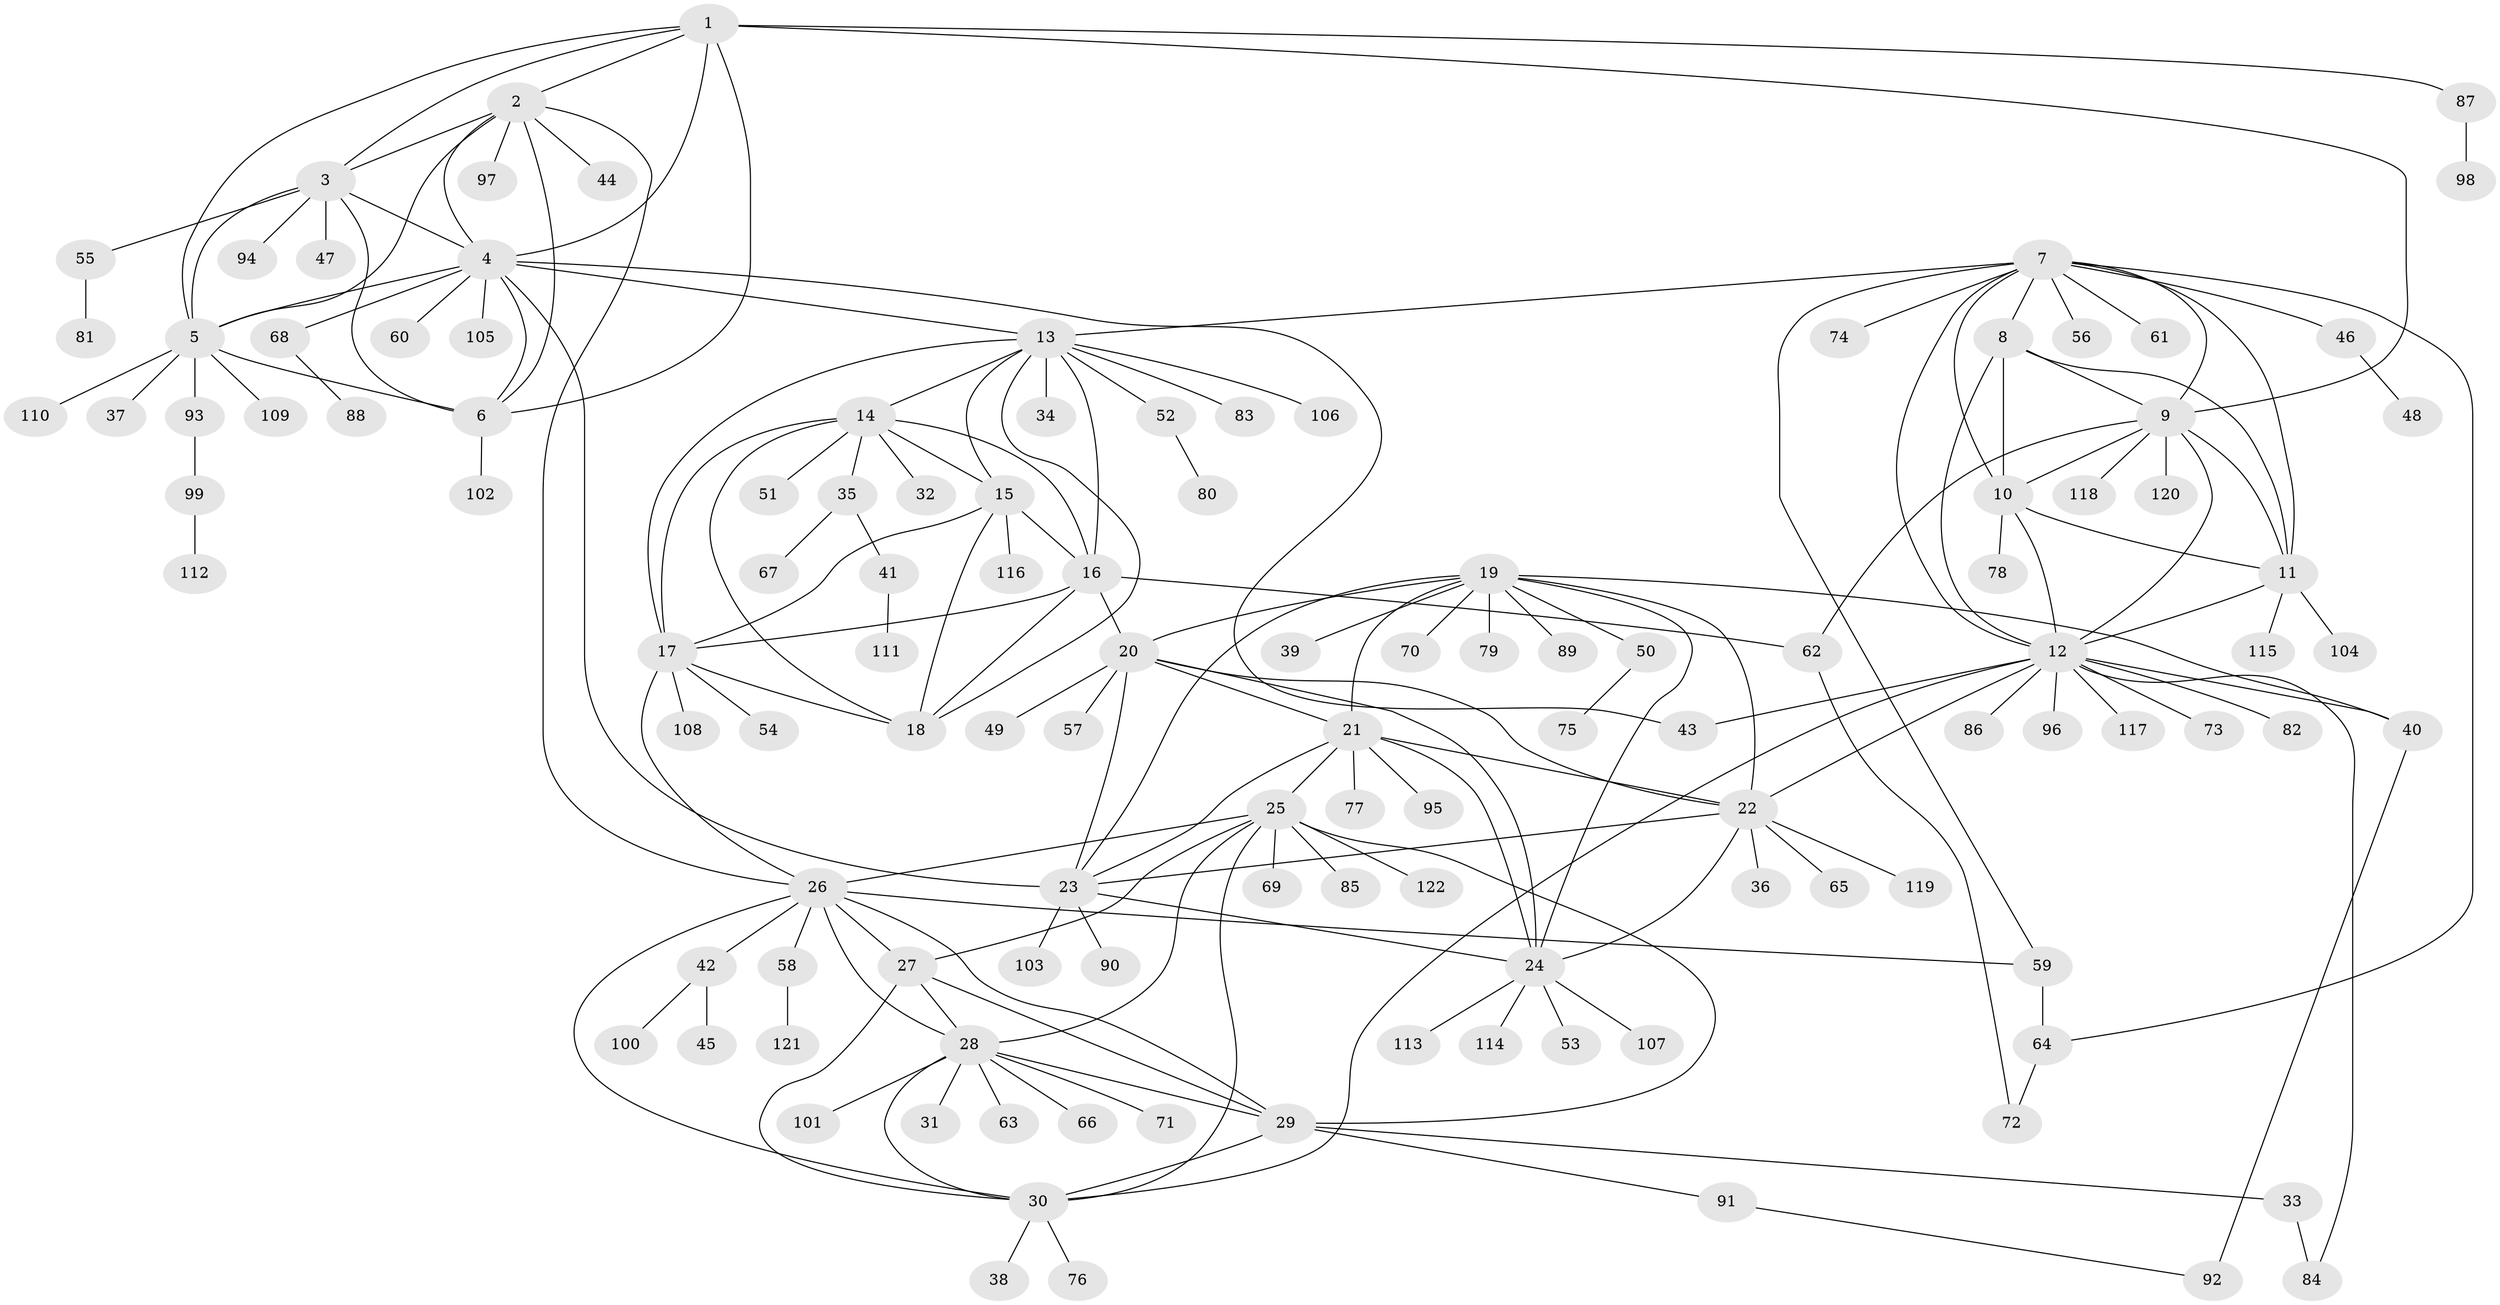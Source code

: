 // coarse degree distribution, {4: 0.027777777777777776, 2: 0.05555555555555555, 6: 0.05555555555555555, 3: 0.027777777777777776, 1: 0.75, 16: 0.027777777777777776, 7: 0.027777777777777776, 9: 0.027777777777777776}
// Generated by graph-tools (version 1.1) at 2025/59/03/04/25 21:59:11]
// undirected, 122 vertices, 185 edges
graph export_dot {
graph [start="1"]
  node [color=gray90,style=filled];
  1;
  2;
  3;
  4;
  5;
  6;
  7;
  8;
  9;
  10;
  11;
  12;
  13;
  14;
  15;
  16;
  17;
  18;
  19;
  20;
  21;
  22;
  23;
  24;
  25;
  26;
  27;
  28;
  29;
  30;
  31;
  32;
  33;
  34;
  35;
  36;
  37;
  38;
  39;
  40;
  41;
  42;
  43;
  44;
  45;
  46;
  47;
  48;
  49;
  50;
  51;
  52;
  53;
  54;
  55;
  56;
  57;
  58;
  59;
  60;
  61;
  62;
  63;
  64;
  65;
  66;
  67;
  68;
  69;
  70;
  71;
  72;
  73;
  74;
  75;
  76;
  77;
  78;
  79;
  80;
  81;
  82;
  83;
  84;
  85;
  86;
  87;
  88;
  89;
  90;
  91;
  92;
  93;
  94;
  95;
  96;
  97;
  98;
  99;
  100;
  101;
  102;
  103;
  104;
  105;
  106;
  107;
  108;
  109;
  110;
  111;
  112;
  113;
  114;
  115;
  116;
  117;
  118;
  119;
  120;
  121;
  122;
  1 -- 2;
  1 -- 3;
  1 -- 4;
  1 -- 5;
  1 -- 6;
  1 -- 9;
  1 -- 87;
  2 -- 3;
  2 -- 4;
  2 -- 5;
  2 -- 6;
  2 -- 26;
  2 -- 44;
  2 -- 97;
  3 -- 4;
  3 -- 5;
  3 -- 6;
  3 -- 47;
  3 -- 55;
  3 -- 94;
  4 -- 5;
  4 -- 6;
  4 -- 13;
  4 -- 23;
  4 -- 43;
  4 -- 60;
  4 -- 68;
  4 -- 105;
  5 -- 6;
  5 -- 37;
  5 -- 93;
  5 -- 109;
  5 -- 110;
  6 -- 102;
  7 -- 8;
  7 -- 9;
  7 -- 10;
  7 -- 11;
  7 -- 12;
  7 -- 13;
  7 -- 46;
  7 -- 56;
  7 -- 59;
  7 -- 61;
  7 -- 64;
  7 -- 74;
  8 -- 9;
  8 -- 10;
  8 -- 11;
  8 -- 12;
  9 -- 10;
  9 -- 11;
  9 -- 12;
  9 -- 62;
  9 -- 118;
  9 -- 120;
  10 -- 11;
  10 -- 12;
  10 -- 78;
  11 -- 12;
  11 -- 104;
  11 -- 115;
  12 -- 22;
  12 -- 30;
  12 -- 40;
  12 -- 43;
  12 -- 73;
  12 -- 82;
  12 -- 84;
  12 -- 86;
  12 -- 96;
  12 -- 117;
  13 -- 14;
  13 -- 15;
  13 -- 16;
  13 -- 17;
  13 -- 18;
  13 -- 34;
  13 -- 52;
  13 -- 83;
  13 -- 106;
  14 -- 15;
  14 -- 16;
  14 -- 17;
  14 -- 18;
  14 -- 32;
  14 -- 35;
  14 -- 51;
  15 -- 16;
  15 -- 17;
  15 -- 18;
  15 -- 116;
  16 -- 17;
  16 -- 18;
  16 -- 20;
  16 -- 62;
  17 -- 18;
  17 -- 26;
  17 -- 54;
  17 -- 108;
  19 -- 20;
  19 -- 21;
  19 -- 22;
  19 -- 23;
  19 -- 24;
  19 -- 39;
  19 -- 40;
  19 -- 50;
  19 -- 70;
  19 -- 79;
  19 -- 89;
  20 -- 21;
  20 -- 22;
  20 -- 23;
  20 -- 24;
  20 -- 49;
  20 -- 57;
  21 -- 22;
  21 -- 23;
  21 -- 24;
  21 -- 25;
  21 -- 77;
  21 -- 95;
  22 -- 23;
  22 -- 24;
  22 -- 36;
  22 -- 65;
  22 -- 119;
  23 -- 24;
  23 -- 90;
  23 -- 103;
  24 -- 53;
  24 -- 107;
  24 -- 113;
  24 -- 114;
  25 -- 26;
  25 -- 27;
  25 -- 28;
  25 -- 29;
  25 -- 30;
  25 -- 69;
  25 -- 85;
  25 -- 122;
  26 -- 27;
  26 -- 28;
  26 -- 29;
  26 -- 30;
  26 -- 42;
  26 -- 58;
  26 -- 59;
  27 -- 28;
  27 -- 29;
  27 -- 30;
  28 -- 29;
  28 -- 30;
  28 -- 31;
  28 -- 63;
  28 -- 66;
  28 -- 71;
  28 -- 101;
  29 -- 30;
  29 -- 33;
  29 -- 91;
  30 -- 38;
  30 -- 76;
  33 -- 84;
  35 -- 41;
  35 -- 67;
  40 -- 92;
  41 -- 111;
  42 -- 45;
  42 -- 100;
  46 -- 48;
  50 -- 75;
  52 -- 80;
  55 -- 81;
  58 -- 121;
  59 -- 64;
  62 -- 72;
  64 -- 72;
  68 -- 88;
  87 -- 98;
  91 -- 92;
  93 -- 99;
  99 -- 112;
}

